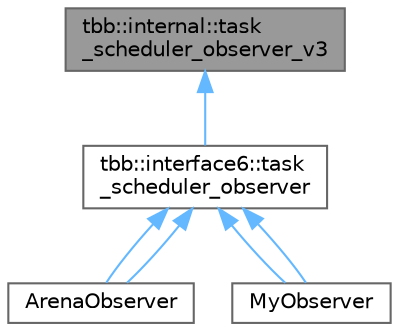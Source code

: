 digraph "tbb::internal::task_scheduler_observer_v3"
{
 // LATEX_PDF_SIZE
  bgcolor="transparent";
  edge [fontname=Helvetica,fontsize=10,labelfontname=Helvetica,labelfontsize=10];
  node [fontname=Helvetica,fontsize=10,shape=box,height=0.2,width=0.4];
  Node1 [id="Node000001",label="tbb::internal::task\l_scheduler_observer_v3",height=0.2,width=0.4,color="gray40", fillcolor="grey60", style="filled", fontcolor="black",tooltip=" "];
  Node1 -> Node2 [id="edge1_Node000001_Node000002",dir="back",color="steelblue1",style="solid",tooltip=" "];
  Node2 [id="Node000002",label="tbb::interface6::task\l_scheduler_observer",height=0.2,width=0.4,color="gray40", fillcolor="white", style="filled",URL="$classtbb_1_1interface6_1_1task__scheduler__observer.html",tooltip=" "];
  Node2 -> Node3 [id="edge2_Node000002_Node000003",dir="back",color="steelblue1",style="solid",tooltip=" "];
  Node3 [id="Node000003",label="ArenaObserver",height=0.2,width=0.4,color="gray40", fillcolor="white", style="filled",URL="$class_arena_observer.html",tooltip=" "];
  Node2 -> Node3 [id="edge3_Node000002_Node000003",dir="back",color="steelblue1",style="solid",tooltip=" "];
  Node2 -> Node4 [id="edge4_Node000002_Node000004",dir="back",color="steelblue1",style="solid",tooltip=" "];
  Node4 [id="Node000004",label="MyObserver",height=0.2,width=0.4,color="gray40", fillcolor="white", style="filled",URL="$class_my_observer.html",tooltip=" "];
  Node2 -> Node4 [id="edge5_Node000002_Node000004",dir="back",color="steelblue1",style="solid",tooltip=" "];
}
